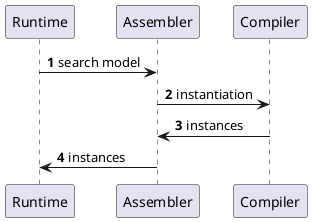 @startuml
'https://plantuml.com/sequence-diagram

autonumber
participant Runtime
participant Assembler
participant Compiler

Runtime -> Assembler: search model
Assembler -> Compiler: instantiation
Compiler -> Assembler: instances
Assembler -> Runtime: instances

@enduml
